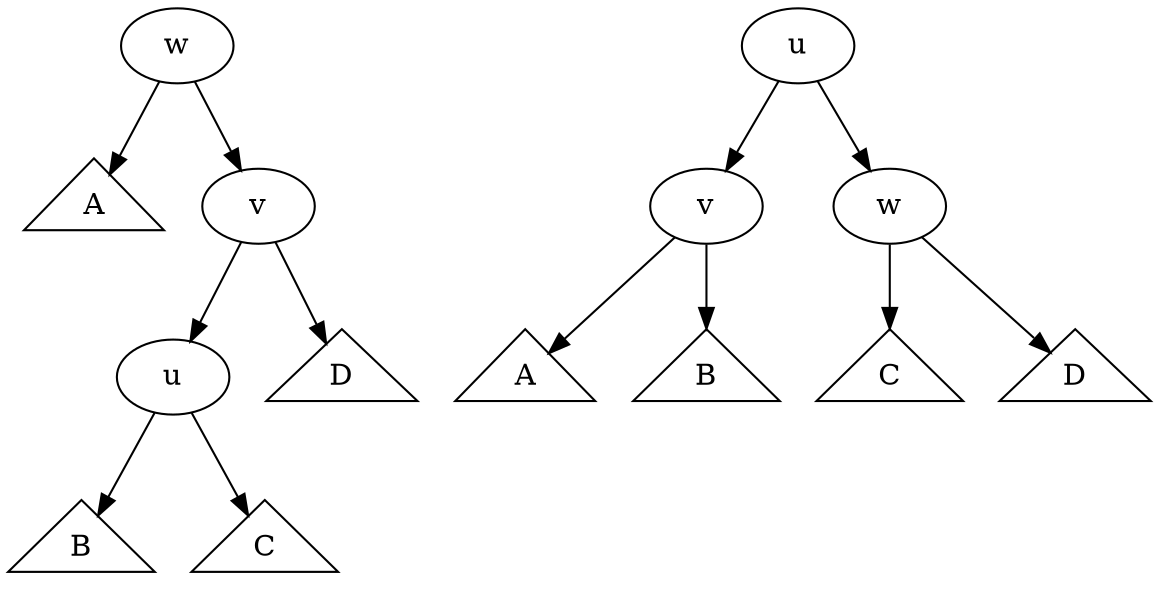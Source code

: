 digraph G {
	margin = 0;
	ordering = out;

	node [ shape = triangle ];

	w -> { A, v };
	v -> { u, D };
	u -> { B, C };


	A2 [ label=A ];
	B2 [ label=B ];
	C2 [ label=C ];
	D2 [ label=D ];
	u2 [ label=u ];
	v2 [ label=v ];
	w2 [ label=w ];
	
	u2 -> { v2; w2 };
	v2 -> { A2; B2 };
	w2 -> { C2; D2 };


	u, v, w    [ shape = ellipse ];
	u2, v2, w2 [ shape = ellipse ];
}

